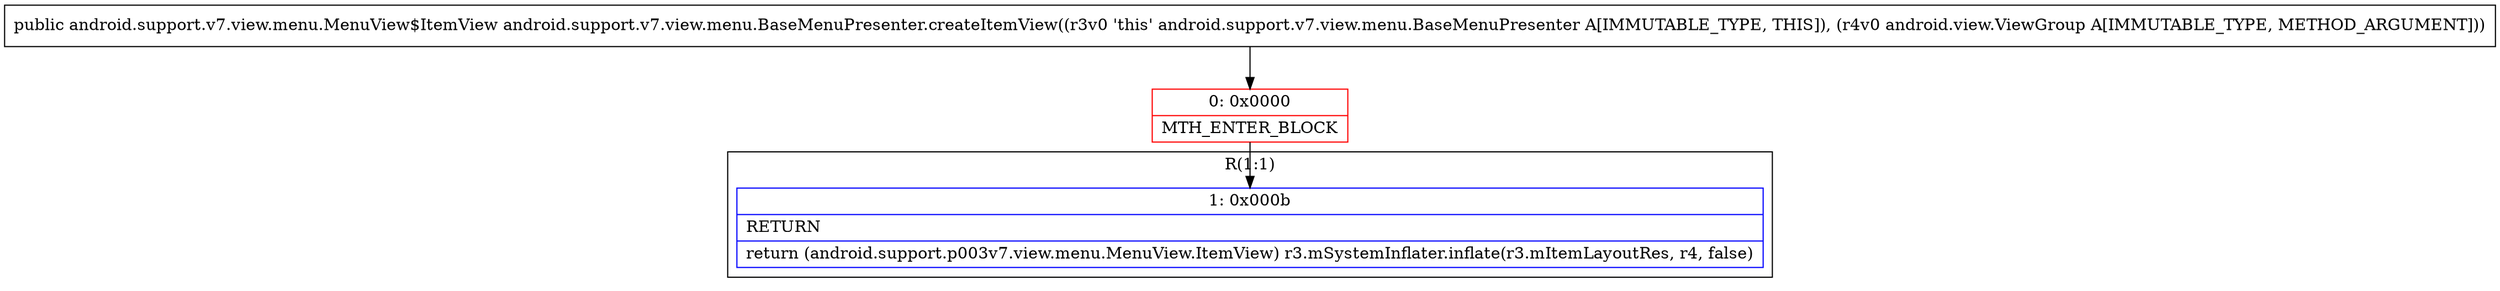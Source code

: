 digraph "CFG forandroid.support.v7.view.menu.BaseMenuPresenter.createItemView(Landroid\/view\/ViewGroup;)Landroid\/support\/v7\/view\/menu\/MenuView$ItemView;" {
subgraph cluster_Region_1623516663 {
label = "R(1:1)";
node [shape=record,color=blue];
Node_1 [shape=record,label="{1\:\ 0x000b|RETURN\l|return (android.support.p003v7.view.menu.MenuView.ItemView) r3.mSystemInflater.inflate(r3.mItemLayoutRes, r4, false)\l}"];
}
Node_0 [shape=record,color=red,label="{0\:\ 0x0000|MTH_ENTER_BLOCK\l}"];
MethodNode[shape=record,label="{public android.support.v7.view.menu.MenuView$ItemView android.support.v7.view.menu.BaseMenuPresenter.createItemView((r3v0 'this' android.support.v7.view.menu.BaseMenuPresenter A[IMMUTABLE_TYPE, THIS]), (r4v0 android.view.ViewGroup A[IMMUTABLE_TYPE, METHOD_ARGUMENT])) }"];
MethodNode -> Node_0;
Node_0 -> Node_1;
}

